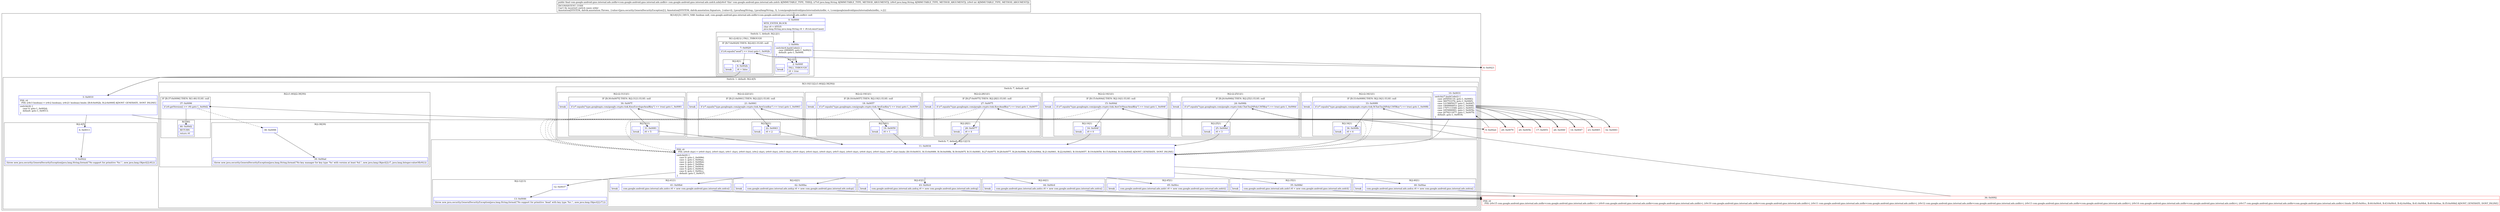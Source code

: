 digraph "CFG forcom.google.android.gms.internal.ads.zzdch.zzb(Ljava\/lang\/String;Ljava\/lang\/String;I)Lcom\/google\/android\/gms\/internal\/ads\/zzdbr;" {
subgraph cluster_Region_703768236 {
label = "R(3:0|1|3) | DECL_VAR: boolean null, com.google.android.gms.internal.ads.zzdbr\<com.google.android.gms.internal.ads.zzdbi\> null\l";
node [shape=record,color=blue];
Node_0 [shape=record,label="{0\:\ 0x0000|MTH_ENTER_BLOCK\l|char r0 = 65535\ljava.lang.String java.lang.String r4 = r8.toLowerCase()\l}"];
subgraph cluster_SwitchRegion_840680749 {
label = "Switch: 1, default: R(2:2|1)";
node [shape=record,color=blue];
Node_1 [shape=record,label="{1\:\ 0x000c|switch(r4.hashCode()) \{\l    case 2989895: goto L_0x0023;\l    default: goto L_0x000f;\l\}\l}"];
subgraph cluster_Region_903943407 {
label = "R(1:(2:8|1)) | FALL_THROUGH\l";
node [shape=record,color=blue];
subgraph cluster_IfRegion_455768259 {
label = "IF [B:7:0x0029] THEN: R(2:8|1) ELSE: null";
node [shape=record,color=blue];
Node_7 [shape=record,label="{7\:\ 0x0029|if (r4.equals(\"aead\") == true) goto L_0x002b\l}"];
subgraph cluster_Region_1074432825 {
label = "R(2:8|1)";
node [shape=record,color=blue];
Node_8 [shape=record,label="{8\:\ 0x002b|r4 = false\l}"];
Node_InsnContainer_1938479721 [shape=record,label="{|break\l}"];
}
}
}
subgraph cluster_Region_1510503194 {
label = "R(2:2|1)";
node [shape=record,color=blue];
Node_2 [shape=record,label="{2\:\ 0x000f|FALL_THROUGH\l|r4 = true\l}"];
Node_InsnContainer_1917688811 [shape=record,label="{|break\l}"];
}
}
subgraph cluster_SwitchRegion_214383197 {
label = "Switch: 1, default: R(2:4|5)";
node [shape=record,color=blue];
Node_3 [shape=record,label="{3\:\ 0x0010|PHI: r4 \l  PHI: (r4v3 boolean) = (r4v2 boolean), (r4v21 boolean) binds: [B:8:0x002b, B:2:0x000f] A[DONT_GENERATE, DONT_INLINE]\l|switch(r4) \{\l    case 0: goto L_0x002d;\l    default: goto L_0x0013;\l\}\l}"];
subgraph cluster_Region_834408774 {
label = "R(3:10|11|(2:(1:46)|(2:38|39)))";
node [shape=record,color=blue];
subgraph cluster_SwitchRegion_348183690 {
label = "Switch: 7, default: null";
node [shape=record,color=blue];
Node_10 [shape=record,label="{10\:\ 0x0031|switch(r7.hashCode()) \{\l    case 245054116: goto L_0x0083;\l    case 360753376: goto L_0x0065;\l    case 1215885937: goto L_0x0047;\l    case 1469984853: goto L_0x006f;\l    case 1797113348: goto L_0x0051;\l    case 1855890991: goto L_0x005b;\l    case 2079211877: goto L_0x0079;\l    default: goto L_0x0034;\l\}\l}"];
subgraph cluster_Region_181178170 {
label = "R(2:(2:34|1)|1)";
node [shape=record,color=blue];
subgraph cluster_IfRegion_1072454124 {
label = "IF [B:33:0x0089] THEN: R(2:34|1) ELSE: null";
node [shape=record,color=blue];
Node_33 [shape=record,label="{33\:\ 0x0089|if (r7.equals(\"type.googleapis.com\/google.crypto.tink.XChaCha20Poly1305Key\") == true) goto L_0x008b\l}"];
subgraph cluster_Region_973887520 {
label = "R(2:34|1)";
node [shape=record,color=blue];
Node_34 [shape=record,label="{34\:\ 0x008b|r0 = 6\l}"];
Node_InsnContainer_1294504867 [shape=record,label="{|break\l}"];
}
}
Node_InsnContainer_2033891820 [shape=record,label="{|break\l}"];
}
subgraph cluster_Region_1846237558 {
label = "R(2:(2:25|1)|1)";
node [shape=record,color=blue];
subgraph cluster_IfRegion_2084437169 {
label = "IF [B:24:0x006b] THEN: R(2:25|1) ELSE: null";
node [shape=record,color=blue];
Node_24 [shape=record,label="{24\:\ 0x006b|if (r7.equals(\"type.googleapis.com\/google.crypto.tink.ChaCha20Poly1305Key\") == true) goto L_0x006d\l}"];
subgraph cluster_Region_1919902689 {
label = "R(2:25|1)";
node [shape=record,color=blue];
Node_25 [shape=record,label="{25\:\ 0x006d|r0 = 3\l}"];
Node_InsnContainer_62738402 [shape=record,label="{|break\l}"];
}
}
Node_InsnContainer_1348159607 [shape=record,label="{|break\l}"];
}
subgraph cluster_Region_308681043 {
label = "R(2:(2:16|1)|1)";
node [shape=record,color=blue];
subgraph cluster_IfRegion_1335366090 {
label = "IF [B:15:0x004d] THEN: R(2:16|1) ELSE: null";
node [shape=record,color=blue];
Node_15 [shape=record,label="{15\:\ 0x004d|if (r7.equals(\"type.googleapis.com\/google.crypto.tink.AesCtrHmacAeadKey\") == true) goto L_0x004f\l}"];
subgraph cluster_Region_1185135364 {
label = "R(2:16|1)";
node [shape=record,color=blue];
Node_16 [shape=record,label="{16\:\ 0x004f|r0 = 0\l}"];
Node_InsnContainer_1508338772 [shape=record,label="{|break\l}"];
}
}
Node_InsnContainer_1975409501 [shape=record,label="{|break\l}"];
}
subgraph cluster_Region_2070688166 {
label = "R(2:(2:28|1)|1)";
node [shape=record,color=blue];
subgraph cluster_IfRegion_1747423758 {
label = "IF [B:27:0x0075] THEN: R(2:28|1) ELSE: null";
node [shape=record,color=blue];
Node_27 [shape=record,label="{27\:\ 0x0075|if (r7.equals(\"type.googleapis.com\/google.crypto.tink.KmsAeadKey\") == true) goto L_0x0077\l}"];
subgraph cluster_Region_1309965129 {
label = "R(2:28|1)";
node [shape=record,color=blue];
Node_28 [shape=record,label="{28\:\ 0x0077|r0 = 4\l}"];
Node_InsnContainer_471189591 [shape=record,label="{|break\l}"];
}
}
Node_InsnContainer_369566546 [shape=record,label="{|break\l}"];
}
subgraph cluster_Region_1244242648 {
label = "R(2:(2:19|1)|1)";
node [shape=record,color=blue];
subgraph cluster_IfRegion_1169226774 {
label = "IF [B:18:0x0057] THEN: R(2:19|1) ELSE: null";
node [shape=record,color=blue];
Node_18 [shape=record,label="{18\:\ 0x0057|if (r7.equals(\"type.googleapis.com\/google.crypto.tink.AesEaxKey\") == true) goto L_0x0059\l}"];
subgraph cluster_Region_721437470 {
label = "R(2:19|1)";
node [shape=record,color=blue];
Node_19 [shape=record,label="{19\:\ 0x0059|r0 = 1\l}"];
Node_InsnContainer_1952475146 [shape=record,label="{|break\l}"];
}
}
Node_InsnContainer_1938006376 [shape=record,label="{|break\l}"];
}
subgraph cluster_Region_1598751751 {
label = "R(2:(2:22|1)|1)";
node [shape=record,color=blue];
subgraph cluster_IfRegion_187189762 {
label = "IF [B:21:0x0061] THEN: R(2:22|1) ELSE: null";
node [shape=record,color=blue];
Node_21 [shape=record,label="{21\:\ 0x0061|if (r7.equals(\"type.googleapis.com\/google.crypto.tink.AesGcmKey\") == true) goto L_0x0063\l}"];
subgraph cluster_Region_721090772 {
label = "R(2:22|1)";
node [shape=record,color=blue];
Node_22 [shape=record,label="{22\:\ 0x0063|r0 = 2\l}"];
Node_InsnContainer_1097238591 [shape=record,label="{|break\l}"];
}
}
Node_InsnContainer_1851014898 [shape=record,label="{|break\l}"];
}
subgraph cluster_Region_202381021 {
label = "R(2:(2:31|1)|1)";
node [shape=record,color=blue];
subgraph cluster_IfRegion_1308756741 {
label = "IF [B:30:0x007f] THEN: R(2:31|1) ELSE: null";
node [shape=record,color=blue];
Node_30 [shape=record,label="{30\:\ 0x007f|if (r7.equals(\"type.googleapis.com\/google.crypto.tink.KmsEnvelopeAeadKey\") == true) goto L_0x0081\l}"];
subgraph cluster_Region_802538960 {
label = "R(2:31|1)";
node [shape=record,color=blue];
Node_31 [shape=record,label="{31\:\ 0x0081|r0 = 5\l}"];
Node_InsnContainer_428030730 [shape=record,label="{|break\l}"];
}
}
Node_InsnContainer_2003128755 [shape=record,label="{|break\l}"];
}
}
subgraph cluster_SwitchRegion_1339730010 {
label = "Switch: 7, default: R(2:12|13)";
node [shape=record,color=blue];
Node_11 [shape=record,label="{11\:\ 0x0034|PHI: r0 \l  PHI: (r0v8 char) = (r0v0 char), (r0v0 char), (r0v1 char), (r0v0 char), (r0v2 char), (r0v0 char), (r0v3 char), (r0v0 char), (r0v4 char), (r0v0 char), (r0v5 char), (r0v0 char), (r0v6 char), (r0v0 char), (r0v7 char) binds: [B:10:0x0031, B:33:0x0089, B:34:0x008b, B:30:0x007f, B:31:0x0081, B:27:0x0075, B:28:0x0077, B:24:0x006b, B:25:0x006d, B:21:0x0061, B:22:0x0063, B:18:0x0057, B:19:0x0059, B:15:0x004d, B:16:0x004f] A[DONT_GENERATE, DONT_INLINE]\l|switch(r0) \{\l    case 0: goto L_0x008d;\l    case 1: goto L_0x00ae;\l    case 2: goto L_0x00b4;\l    case 3: goto L_0x00ba;\l    case 4: goto L_0x00c0;\l    case 5: goto L_0x00c6;\l    case 6: goto L_0x00cc;\l    default: goto L_0x0037;\l\}\l}"];
subgraph cluster_Region_1589845471 {
label = "R(2:35|1)";
node [shape=record,color=blue];
Node_35 [shape=record,label="{35\:\ 0x008d|com.google.android.gms.internal.ads.zzdcl r0 = new com.google.android.gms.internal.ads.zzdcl()\l}"];
Node_InsnContainer_45549584 [shape=record,label="{|break\l}"];
}
subgraph cluster_Region_531102079 {
label = "R(2:40|1)";
node [shape=record,color=blue];
Node_40 [shape=record,label="{40\:\ 0x00ae|com.google.android.gms.internal.ads.zzdcn r0 = new com.google.android.gms.internal.ads.zzdcn()\l}"];
Node_InsnContainer_1297814810 [shape=record,label="{|break\l}"];
}
subgraph cluster_Region_1926563178 {
label = "R(2:41|1)";
node [shape=record,color=blue];
Node_41 [shape=record,label="{41\:\ 0x00b4|com.google.android.gms.internal.ads.zzdco r0 = new com.google.android.gms.internal.ads.zzdco()\l}"];
Node_InsnContainer_1291861200 [shape=record,label="{|break\l}"];
}
subgraph cluster_Region_1933335785 {
label = "R(2:42|1)";
node [shape=record,color=blue];
Node_42 [shape=record,label="{42\:\ 0x00ba|com.google.android.gms.internal.ads.zzdcp r0 = new com.google.android.gms.internal.ads.zzdcp()\l}"];
Node_InsnContainer_280298506 [shape=record,label="{|break\l}"];
}
subgraph cluster_Region_1790272006 {
label = "R(2:43|1)";
node [shape=record,color=blue];
Node_43 [shape=record,label="{43\:\ 0x00c0|com.google.android.gms.internal.ads.zzdcq r0 = new com.google.android.gms.internal.ads.zzdcq()\l}"];
Node_InsnContainer_712534404 [shape=record,label="{|break\l}"];
}
subgraph cluster_Region_2121428402 {
label = "R(2:44|1)";
node [shape=record,color=blue];
Node_44 [shape=record,label="{44\:\ 0x00c6|com.google.android.gms.internal.ads.zzdcs r0 = new com.google.android.gms.internal.ads.zzdcs()\l}"];
Node_InsnContainer_1067338260 [shape=record,label="{|break\l}"];
}
subgraph cluster_Region_911665115 {
label = "R(2:45|1)";
node [shape=record,color=blue];
Node_45 [shape=record,label="{45\:\ 0x00cc|com.google.android.gms.internal.ads.zzdct r0 = new com.google.android.gms.internal.ads.zzdct()\l}"];
Node_InsnContainer_1941178251 [shape=record,label="{|break\l}"];
}
subgraph cluster_Region_1240356350 {
label = "R(2:12|13)";
node [shape=record,color=blue];
Node_12 [shape=record,label="{12\:\ 0x0037}"];
Node_13 [shape=record,label="{13\:\ 0x0046|throw new java.security.GeneralSecurityException(java.lang.String.format(\"No support for primitive 'Aead' with key type '%s'.\", new java.lang.Object[]\{r7\}))\l}"];
}
}
subgraph cluster_Region_14642843 {
label = "R(2:(1:46)|(2:38|39))";
node [shape=record,color=blue];
subgraph cluster_IfRegion_217392803 {
label = "IF [B:37:0x0096] THEN: R(1:46) ELSE: null";
node [shape=record,color=blue];
Node_37 [shape=record,label="{37\:\ 0x0096|if (r0.getVersion() \>= r9) goto L_0x00d2\l}"];
subgraph cluster_Region_1391549979 {
label = "R(1:46)";
node [shape=record,color=blue];
Node_46 [shape=record,label="{46\:\ 0x00d2|RETURN\l|return r0\l}"];
}
}
subgraph cluster_Region_1762373662 {
label = "R(2:38|39)";
node [shape=record,color=blue];
Node_38 [shape=record,label="{38\:\ 0x0098}"];
Node_39 [shape=record,label="{39\:\ 0x00ad|throw new java.security.GeneralSecurityException(java.lang.String.format(\"No key manager for key type '%s' with version at least %d.\", new java.lang.Object[]\{r7, java.lang.Integer.valueOf(r9)\}))\l}"];
}
}
}
subgraph cluster_Region_316387346 {
label = "R(2:4|5)";
node [shape=record,color=blue];
Node_4 [shape=record,label="{4\:\ 0x0013}"];
Node_5 [shape=record,label="{5\:\ 0x0022|throw new java.security.GeneralSecurityException(java.lang.String.format(\"No support for primitive '%s'.\", new java.lang.Object[]\{r8\}))\l}"];
}
}
}
Node_6 [shape=record,color=red,label="{6\:\ 0x0023}"];
Node_9 [shape=record,color=red,label="{9\:\ 0x002d}"];
Node_14 [shape=record,color=red,label="{14\:\ 0x0047}"];
Node_17 [shape=record,color=red,label="{17\:\ 0x0051}"];
Node_20 [shape=record,color=red,label="{20\:\ 0x005b}"];
Node_23 [shape=record,color=red,label="{23\:\ 0x0065}"];
Node_26 [shape=record,color=red,label="{26\:\ 0x006f}"];
Node_29 [shape=record,color=red,label="{29\:\ 0x0079}"];
Node_32 [shape=record,color=red,label="{32\:\ 0x0083}"];
Node_36 [shape=record,color=red,label="{36\:\ 0x0092|PHI: r0 \l  PHI: (r0v15 com.google.android.gms.internal.ads.zzdbr\<com.google.android.gms.internal.ads.zzdbi\>) = (r0v9 com.google.android.gms.internal.ads.zzdbr\<com.google.android.gms.internal.ads.zzdbi\>), (r0v10 com.google.android.gms.internal.ads.zzdbr\<com.google.android.gms.internal.ads.zzdbi\>), (r0v11 com.google.android.gms.internal.ads.zzdbr\<com.google.android.gms.internal.ads.zzdbi\>), (r0v12 com.google.android.gms.internal.ads.zzdbr\<com.google.android.gms.internal.ads.zzdbi\>), (r0v13 com.google.android.gms.internal.ads.zzdbr\<com.google.android.gms.internal.ads.zzdbi\>), (r0v14 com.google.android.gms.internal.ads.zzdbr\<com.google.android.gms.internal.ads.zzdbi\>), (r0v17 com.google.android.gms.internal.ads.zzdbr\<com.google.android.gms.internal.ads.zzdbi\>) binds: [B:45:0x00cc, B:44:0x00c6, B:43:0x00c0, B:42:0x00ba, B:41:0x00b4, B:40:0x00ae, B:35:0x008d] A[DONT_GENERATE, DONT_INLINE]\l}"];
MethodNode[shape=record,label="{public final com.google.android.gms.internal.ads.zzdbr\<com.google.android.gms.internal.ads.zzdbi\> com.google.android.gms.internal.ads.zzdch.zzb((r6v0 'this' com.google.android.gms.internal.ads.zzdch A[IMMUTABLE_TYPE, THIS]), (r7v0 java.lang.String A[IMMUTABLE_TYPE, METHOD_ARGUMENT]), (r8v0 java.lang.String A[IMMUTABLE_TYPE, METHOD_ARGUMENT]), (r9v0 int A[IMMUTABLE_TYPE, METHOD_ARGUMENT]))  | INCONSISTENT_CODE\lCan't fix incorrect switch cases order\lAnnotation[SYSTEM, dalvik.annotation.Throws, \{value=[java.security.GeneralSecurityException]\}], Annotation[SYSTEM, dalvik.annotation.Signature, \{value=[(, Ljava\/lang\/String;, Ljava\/lang\/String;, I), Lcom\/google\/android\/gms\/internal\/ads\/zzdbr, \<, Lcom\/google\/android\/gms\/internal\/ads\/zzdbi;, \>;]\}]\l}"];
MethodNode -> Node_0;
Node_0 -> Node_1;
Node_1 -> Node_2;
Node_1 -> Node_6;
Node_7 -> Node_2[style=dashed];
Node_7 -> Node_8;
Node_8 -> Node_3;
Node_2 -> Node_3;
Node_3 -> Node_4;
Node_3 -> Node_9;
Node_10 -> Node_11;
Node_10 -> Node_14;
Node_10 -> Node_17;
Node_10 -> Node_20;
Node_10 -> Node_23;
Node_10 -> Node_26;
Node_10 -> Node_29;
Node_10 -> Node_32;
Node_33 -> Node_11[style=dashed];
Node_33 -> Node_34;
Node_34 -> Node_11;
Node_24 -> Node_11[style=dashed];
Node_24 -> Node_25;
Node_25 -> Node_11;
Node_15 -> Node_11[style=dashed];
Node_15 -> Node_16;
Node_16 -> Node_11;
Node_27 -> Node_11[style=dashed];
Node_27 -> Node_28;
Node_28 -> Node_11;
Node_18 -> Node_11[style=dashed];
Node_18 -> Node_19;
Node_19 -> Node_11;
Node_21 -> Node_11[style=dashed];
Node_21 -> Node_22;
Node_22 -> Node_11;
Node_30 -> Node_11[style=dashed];
Node_30 -> Node_31;
Node_31 -> Node_11;
Node_11 -> Node_12;
Node_11 -> Node_35;
Node_11 -> Node_40;
Node_11 -> Node_41;
Node_11 -> Node_42;
Node_11 -> Node_43;
Node_11 -> Node_44;
Node_11 -> Node_45;
Node_35 -> Node_36;
Node_40 -> Node_36;
Node_41 -> Node_36;
Node_42 -> Node_36;
Node_43 -> Node_36;
Node_44 -> Node_36;
Node_45 -> Node_36;
Node_12 -> Node_13;
Node_37 -> Node_38[style=dashed];
Node_37 -> Node_46;
Node_38 -> Node_39;
Node_4 -> Node_5;
Node_6 -> Node_7;
Node_9 -> Node_10;
Node_14 -> Node_15;
Node_17 -> Node_18;
Node_20 -> Node_21;
Node_23 -> Node_24;
Node_26 -> Node_27;
Node_29 -> Node_30;
Node_32 -> Node_33;
Node_36 -> Node_37;
}

